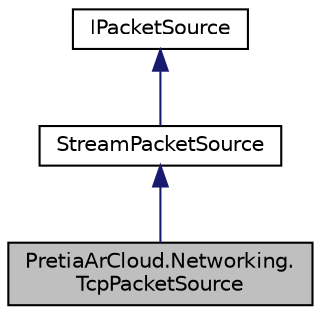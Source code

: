 digraph "PretiaArCloud.Networking.TcpPacketSource"
{
 // LATEX_PDF_SIZE
  edge [fontname="Helvetica",fontsize="10",labelfontname="Helvetica",labelfontsize="10"];
  node [fontname="Helvetica",fontsize="10",shape=record];
  Node1 [label="PretiaArCloud.Networking.\lTcpPacketSource",height=0.2,width=0.4,color="black", fillcolor="grey75", style="filled", fontcolor="black",tooltip=" "];
  Node2 -> Node1 [dir="back",color="midnightblue",fontsize="10",style="solid",fontname="Helvetica"];
  Node2 [label="StreamPacketSource",height=0.2,width=0.4,color="black", fillcolor="white", style="filled",URL="$classPretiaArCloud_1_1Networking_1_1StreamPacketSource.html",tooltip=" "];
  Node3 -> Node2 [dir="back",color="midnightblue",fontsize="10",style="solid",fontname="Helvetica"];
  Node3 [label="IPacketSource",height=0.2,width=0.4,color="black", fillcolor="white", style="filled",URL="$interfacePretiaArCloud_1_1Networking_1_1IPacketSource.html",tooltip=" "];
}
